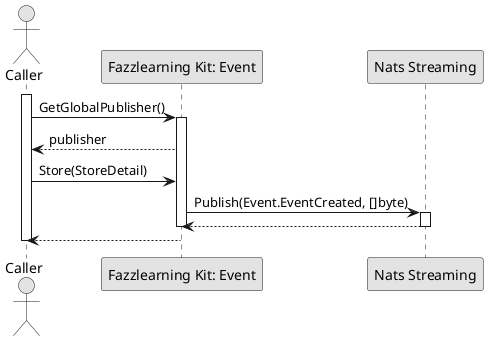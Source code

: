 @startuml PublishEventCreated

skinparam ConditionStyle hline
skinparam Monochrome true
skinparam Shadowing false

actor Caller
participant "Fazzlearning Kit: Event" as FazzlearningKitEvent
participant "Nats Streaming" as NatsStreaming

activate Caller

Caller->FazzlearningKitEvent: GetGlobalPublisher()
activate FazzlearningKitEvent
FazzlearningKitEvent-->Caller: publisher
Caller->FazzlearningKitEvent: Store(StoreDetail)
FazzlearningKitEvent->NatsStreaming: Publish(Event.EventCreated, []byte)
activate NatsStreaming
NatsStreaming-->FazzlearningKitEvent
deactivate NatsStreaming
deactivate FazzlearningKitEvent
FazzlearningKitEvent-->Caller

deactivate Caller

@enduml
